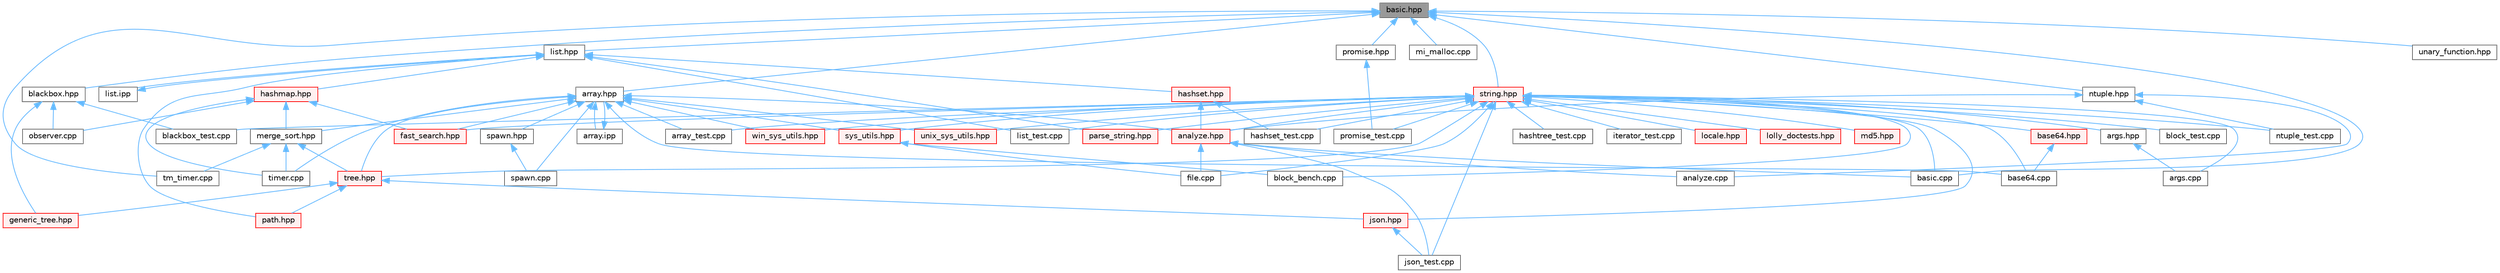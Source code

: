 digraph "basic.hpp"
{
 // LATEX_PDF_SIZE
  bgcolor="transparent";
  edge [fontname=Helvetica,fontsize=10,labelfontname=Helvetica,labelfontsize=10];
  node [fontname=Helvetica,fontsize=10,shape=box,height=0.2,width=0.4];
  Node1 [id="Node000001",label="basic.hpp",height=0.2,width=0.4,color="gray40", fillcolor="grey60", style="filled", fontcolor="black",tooltip=" "];
  Node1 -> Node2 [id="edge1_Node000001_Node000002",dir="back",color="steelblue1",style="solid",tooltip=" "];
  Node2 [id="Node000002",label="array.hpp",height=0.2,width=0.4,color="grey40", fillcolor="white", style="filled",URL="$array_8hpp.html",tooltip=" "];
  Node2 -> Node3 [id="edge2_Node000002_Node000003",dir="back",color="steelblue1",style="solid",tooltip=" "];
  Node3 [id="Node000003",label="analyze.hpp",height=0.2,width=0.4,color="red", fillcolor="#FFF0F0", style="filled",URL="$analyze_8hpp.html",tooltip=" "];
  Node3 -> Node4 [id="edge3_Node000003_Node000004",dir="back",color="steelblue1",style="solid",tooltip=" "];
  Node4 [id="Node000004",label="analyze.cpp",height=0.2,width=0.4,color="grey40", fillcolor="white", style="filled",URL="$analyze_8cpp.html",tooltip=" "];
  Node3 -> Node6 [id="edge4_Node000003_Node000006",dir="back",color="steelblue1",style="solid",tooltip=" "];
  Node6 [id="Node000006",label="basic.cpp",height=0.2,width=0.4,color="grey40", fillcolor="white", style="filled",URL="$basic_8cpp.html",tooltip=" "];
  Node3 -> Node9 [id="edge5_Node000003_Node000009",dir="back",color="steelblue1",style="solid",tooltip=" "];
  Node9 [id="Node000009",label="file.cpp",height=0.2,width=0.4,color="grey40", fillcolor="white", style="filled",URL="$file_8cpp.html",tooltip=" "];
  Node3 -> Node12 [id="edge6_Node000003_Node000012",dir="back",color="steelblue1",style="solid",tooltip=" "];
  Node12 [id="Node000012",label="json_test.cpp",height=0.2,width=0.4,color="grey40", fillcolor="white", style="filled",URL="$json__test_8cpp.html",tooltip=" "];
  Node2 -> Node23 [id="edge7_Node000002_Node000023",dir="back",color="steelblue1",style="solid",tooltip=" "];
  Node23 [id="Node000023",label="array.ipp",height=0.2,width=0.4,color="grey40", fillcolor="white", style="filled",URL="$array_8ipp.html",tooltip=" "];
  Node23 -> Node2 [id="edge8_Node000023_Node000002",dir="back",color="steelblue1",style="solid",tooltip=" "];
  Node2 -> Node24 [id="edge9_Node000002_Node000024",dir="back",color="steelblue1",style="solid",tooltip=" "];
  Node24 [id="Node000024",label="array_test.cpp",height=0.2,width=0.4,color="grey40", fillcolor="white", style="filled",URL="$array__test_8cpp.html",tooltip=" "];
  Node2 -> Node25 [id="edge10_Node000002_Node000025",dir="back",color="steelblue1",style="solid",tooltip=" "];
  Node25 [id="Node000025",label="base64.cpp",height=0.2,width=0.4,color="grey40", fillcolor="white", style="filled",URL="$base64_8cpp.html",tooltip=" "];
  Node2 -> Node26 [id="edge11_Node000002_Node000026",dir="back",color="steelblue1",style="solid",tooltip=" "];
  Node26 [id="Node000026",label="fast_search.hpp",height=0.2,width=0.4,color="red", fillcolor="#FFF0F0", style="filled",URL="$fast__search_8hpp.html",tooltip=" "];
  Node2 -> Node28 [id="edge12_Node000002_Node000028",dir="back",color="steelblue1",style="solid",tooltip=" "];
  Node28 [id="Node000028",label="merge_sort.hpp",height=0.2,width=0.4,color="grey40", fillcolor="white", style="filled",URL="$merge__sort_8hpp.html",tooltip=" "];
  Node28 -> Node29 [id="edge13_Node000028_Node000029",dir="back",color="steelblue1",style="solid",tooltip=" "];
  Node29 [id="Node000029",label="timer.cpp",height=0.2,width=0.4,color="grey40", fillcolor="white", style="filled",URL="$timer_8cpp.html",tooltip=" "];
  Node28 -> Node30 [id="edge14_Node000028_Node000030",dir="back",color="steelblue1",style="solid",tooltip=" "];
  Node30 [id="Node000030",label="tm_timer.cpp",height=0.2,width=0.4,color="grey40", fillcolor="white", style="filled",URL="$tm__timer_8cpp.html",tooltip=" "];
  Node28 -> Node31 [id="edge15_Node000028_Node000031",dir="back",color="steelblue1",style="solid",tooltip=" "];
  Node31 [id="Node000031",label="tree.hpp",height=0.2,width=0.4,color="red", fillcolor="#FFF0F0", style="filled",URL="$tree_8hpp.html",tooltip=" "];
  Node31 -> Node35 [id="edge16_Node000031_Node000035",dir="back",color="steelblue1",style="solid",tooltip=" "];
  Node35 [id="Node000035",label="generic_tree.hpp",height=0.2,width=0.4,color="red", fillcolor="#FFF0F0", style="filled",URL="$generic__tree_8hpp.html",tooltip=" "];
  Node31 -> Node42 [id="edge17_Node000031_Node000042",dir="back",color="steelblue1",style="solid",tooltip=" "];
  Node42 [id="Node000042",label="json.hpp",height=0.2,width=0.4,color="red", fillcolor="#FFF0F0", style="filled",URL="$json_8hpp.html",tooltip=" "];
  Node42 -> Node12 [id="edge18_Node000042_Node000012",dir="back",color="steelblue1",style="solid",tooltip=" "];
  Node31 -> Node43 [id="edge19_Node000031_Node000043",dir="back",color="steelblue1",style="solid",tooltip=" "];
  Node43 [id="Node000043",label="path.hpp",height=0.2,width=0.4,color="red", fillcolor="#FFF0F0", style="filled",URL="$path_8hpp.html",tooltip=" "];
  Node2 -> Node88 [id="edge20_Node000002_Node000088",dir="back",color="steelblue1",style="solid",tooltip=" "];
  Node88 [id="Node000088",label="spawn.cpp",height=0.2,width=0.4,color="grey40", fillcolor="white", style="filled",URL="$spawn_8cpp.html",tooltip=" "];
  Node2 -> Node89 [id="edge21_Node000002_Node000089",dir="back",color="steelblue1",style="solid",tooltip=" "];
  Node89 [id="Node000089",label="spawn.hpp",height=0.2,width=0.4,color="grey40", fillcolor="white", style="filled",URL="$spawn_8hpp.html",tooltip=" "];
  Node89 -> Node88 [id="edge22_Node000089_Node000088",dir="back",color="steelblue1",style="solid",tooltip=" "];
  Node2 -> Node90 [id="edge23_Node000002_Node000090",dir="back",color="steelblue1",style="solid",tooltip=" "];
  Node90 [id="Node000090",label="sys_utils.hpp",height=0.2,width=0.4,color="red", fillcolor="#FFF0F0", style="filled",URL="$sys__utils_8hpp.html",tooltip=" "];
  Node90 -> Node33 [id="edge24_Node000090_Node000033",dir="back",color="steelblue1",style="solid",tooltip=" "];
  Node33 [id="Node000033",label="block_bench.cpp",height=0.2,width=0.4,color="grey40", fillcolor="white", style="filled",URL="$block__bench_8cpp.html",tooltip=" "];
  Node90 -> Node9 [id="edge25_Node000090_Node000009",dir="back",color="steelblue1",style="solid",tooltip=" "];
  Node2 -> Node29 [id="edge26_Node000002_Node000029",dir="back",color="steelblue1",style="solid",tooltip=" "];
  Node2 -> Node31 [id="edge27_Node000002_Node000031",dir="back",color="steelblue1",style="solid",tooltip=" "];
  Node2 -> Node94 [id="edge28_Node000002_Node000094",dir="back",color="steelblue1",style="solid",tooltip=" "];
  Node94 [id="Node000094",label="unix_sys_utils.hpp",height=0.2,width=0.4,color="red", fillcolor="#FFF0F0", style="filled",URL="$unix__sys__utils_8hpp.html",tooltip=" "];
  Node2 -> Node95 [id="edge29_Node000002_Node000095",dir="back",color="steelblue1",style="solid",tooltip=" "];
  Node95 [id="Node000095",label="win_sys_utils.hpp",height=0.2,width=0.4,color="red", fillcolor="#FFF0F0", style="filled",URL="$win__sys__utils_8hpp.html",tooltip=" "];
  Node1 -> Node6 [id="edge30_Node000001_Node000006",dir="back",color="steelblue1",style="solid",tooltip=" "];
  Node1 -> Node96 [id="edge31_Node000001_Node000096",dir="back",color="steelblue1",style="solid",tooltip=" "];
  Node96 [id="Node000096",label="blackbox.hpp",height=0.2,width=0.4,color="grey40", fillcolor="white", style="filled",URL="$blackbox_8hpp.html",tooltip=" "];
  Node96 -> Node64 [id="edge32_Node000096_Node000064",dir="back",color="steelblue1",style="solid",tooltip=" "];
  Node64 [id="Node000064",label="blackbox_test.cpp",height=0.2,width=0.4,color="grey40", fillcolor="white", style="filled",URL="$blackbox__test_8cpp.html",tooltip=" "];
  Node96 -> Node35 [id="edge33_Node000096_Node000035",dir="back",color="steelblue1",style="solid",tooltip=" "];
  Node96 -> Node47 [id="edge34_Node000096_Node000047",dir="back",color="steelblue1",style="solid",tooltip=" "];
  Node47 [id="Node000047",label="observer.cpp",height=0.2,width=0.4,color="grey40", fillcolor="white", style="filled",URL="$observer_8cpp.html",tooltip=" "];
  Node1 -> Node97 [id="edge35_Node000001_Node000097",dir="back",color="steelblue1",style="solid",tooltip=" "];
  Node97 [id="Node000097",label="list.hpp",height=0.2,width=0.4,color="grey40", fillcolor="white", style="filled",URL="$list_8hpp.html",tooltip=" "];
  Node97 -> Node98 [id="edge36_Node000097_Node000098",dir="back",color="steelblue1",style="solid",tooltip=" "];
  Node98 [id="Node000098",label="hashmap.hpp",height=0.2,width=0.4,color="red", fillcolor="#FFF0F0", style="filled",URL="$hashmap_8hpp.html",tooltip=" "];
  Node98 -> Node26 [id="edge37_Node000098_Node000026",dir="back",color="steelblue1",style="solid",tooltip=" "];
  Node98 -> Node28 [id="edge38_Node000098_Node000028",dir="back",color="steelblue1",style="solid",tooltip=" "];
  Node98 -> Node47 [id="edge39_Node000098_Node000047",dir="back",color="steelblue1",style="solid",tooltip=" "];
  Node98 -> Node29 [id="edge40_Node000098_Node000029",dir="back",color="steelblue1",style="solid",tooltip=" "];
  Node97 -> Node110 [id="edge41_Node000097_Node000110",dir="back",color="steelblue1",style="solid",tooltip=" "];
  Node110 [id="Node000110",label="hashset.hpp",height=0.2,width=0.4,color="red", fillcolor="#FFF0F0", style="filled",URL="$hashset_8hpp.html",tooltip=" "];
  Node110 -> Node3 [id="edge42_Node000110_Node000003",dir="back",color="steelblue1",style="solid",tooltip=" "];
  Node110 -> Node68 [id="edge43_Node000110_Node000068",dir="back",color="steelblue1",style="solid",tooltip=" "];
  Node68 [id="Node000068",label="hashset_test.cpp",height=0.2,width=0.4,color="grey40", fillcolor="white", style="filled",URL="$hashset__test_8cpp.html",tooltip=" "];
  Node97 -> Node112 [id="edge44_Node000097_Node000112",dir="back",color="steelblue1",style="solid",tooltip=" "];
  Node112 [id="Node000112",label="list.ipp",height=0.2,width=0.4,color="grey40", fillcolor="white", style="filled",URL="$list_8ipp.html",tooltip=" "];
  Node112 -> Node97 [id="edge45_Node000112_Node000097",dir="back",color="steelblue1",style="solid",tooltip=" "];
  Node97 -> Node71 [id="edge46_Node000097_Node000071",dir="back",color="steelblue1",style="solid",tooltip=" "];
  Node71 [id="Node000071",label="list_test.cpp",height=0.2,width=0.4,color="grey40", fillcolor="white", style="filled",URL="$list__test_8cpp.html",tooltip=" "];
  Node97 -> Node113 [id="edge47_Node000097_Node000113",dir="back",color="steelblue1",style="solid",tooltip=" "];
  Node113 [id="Node000113",label="parse_string.hpp",height=0.2,width=0.4,color="red", fillcolor="#FFF0F0", style="filled",URL="$parse__string_8hpp.html",tooltip=" "];
  Node97 -> Node43 [id="edge48_Node000097_Node000043",dir="back",color="steelblue1",style="solid",tooltip=" "];
  Node1 -> Node114 [id="edge49_Node000001_Node000114",dir="back",color="steelblue1",style="solid",tooltip=" "];
  Node114 [id="Node000114",label="mi_malloc.cpp",height=0.2,width=0.4,color="grey40", fillcolor="white", style="filled",URL="$mi__malloc_8cpp.html",tooltip=" "];
  Node1 -> Node115 [id="edge50_Node000001_Node000115",dir="back",color="steelblue1",style="solid",tooltip=" "];
  Node115 [id="Node000115",label="ntuple.hpp",height=0.2,width=0.4,color="grey40", fillcolor="white", style="filled",URL="$ntuple_8hpp.html",tooltip=" "];
  Node115 -> Node4 [id="edge51_Node000115_Node000004",dir="back",color="steelblue1",style="solid",tooltip=" "];
  Node115 -> Node3 [id="edge52_Node000115_Node000003",dir="back",color="steelblue1",style="solid",tooltip=" "];
  Node115 -> Node72 [id="edge53_Node000115_Node000072",dir="back",color="steelblue1",style="solid",tooltip=" "];
  Node72 [id="Node000072",label="ntuple_test.cpp",height=0.2,width=0.4,color="grey40", fillcolor="white", style="filled",URL="$ntuple__test_8cpp.html",tooltip=" "];
  Node1 -> Node116 [id="edge54_Node000001_Node000116",dir="back",color="steelblue1",style="solid",tooltip=" "];
  Node116 [id="Node000116",label="promise.hpp",height=0.2,width=0.4,color="grey40", fillcolor="white", style="filled",URL="$promise_8hpp.html",tooltip=" "];
  Node116 -> Node75 [id="edge55_Node000116_Node000075",dir="back",color="steelblue1",style="solid",tooltip=" "];
  Node75 [id="Node000075",label="promise_test.cpp",height=0.2,width=0.4,color="grey40", fillcolor="white", style="filled",URL="$promise__test_8cpp.html",tooltip=" "];
  Node1 -> Node117 [id="edge56_Node000001_Node000117",dir="back",color="steelblue1",style="solid",tooltip=" "];
  Node117 [id="Node000117",label="string.hpp",height=0.2,width=0.4,color="red", fillcolor="#FFF0F0", style="filled",URL="$string_8hpp.html",tooltip=" "];
  Node117 -> Node3 [id="edge57_Node000117_Node000003",dir="back",color="steelblue1",style="solid",tooltip=" "];
  Node117 -> Node118 [id="edge58_Node000117_Node000118",dir="back",color="steelblue1",style="solid",tooltip=" "];
  Node118 [id="Node000118",label="args.cpp",height=0.2,width=0.4,color="grey40", fillcolor="white", style="filled",URL="$args_8cpp.html",tooltip=" "];
  Node117 -> Node119 [id="edge59_Node000117_Node000119",dir="back",color="steelblue1",style="solid",tooltip=" "];
  Node119 [id="Node000119",label="args.hpp",height=0.2,width=0.4,color="grey40", fillcolor="white", style="filled",URL="$args_8hpp.html",tooltip=" "];
  Node119 -> Node118 [id="edge60_Node000119_Node000118",dir="back",color="steelblue1",style="solid",tooltip=" "];
  Node117 -> Node24 [id="edge61_Node000117_Node000024",dir="back",color="steelblue1",style="solid",tooltip=" "];
  Node117 -> Node25 [id="edge62_Node000117_Node000025",dir="back",color="steelblue1",style="solid",tooltip=" "];
  Node117 -> Node120 [id="edge63_Node000117_Node000120",dir="back",color="steelblue1",style="solid",tooltip=" "];
  Node120 [id="Node000120",label="base64.hpp",height=0.2,width=0.4,color="red", fillcolor="#FFF0F0", style="filled",URL="$base64_8hpp.html",tooltip=" "];
  Node120 -> Node25 [id="edge64_Node000120_Node000025",dir="back",color="steelblue1",style="solid",tooltip=" "];
  Node117 -> Node6 [id="edge65_Node000117_Node000006",dir="back",color="steelblue1",style="solid",tooltip=" "];
  Node117 -> Node64 [id="edge66_Node000117_Node000064",dir="back",color="steelblue1",style="solid",tooltip=" "];
  Node117 -> Node33 [id="edge67_Node000117_Node000033",dir="back",color="steelblue1",style="solid",tooltip=" "];
  Node117 -> Node34 [id="edge68_Node000117_Node000034",dir="back",color="steelblue1",style="solid",tooltip=" "];
  Node34 [id="Node000034",label="block_test.cpp",height=0.2,width=0.4,color="grey40", fillcolor="white", style="filled",URL="$block__test_8cpp.html",tooltip=" "];
  Node117 -> Node26 [id="edge69_Node000117_Node000026",dir="back",color="steelblue1",style="solid",tooltip=" "];
  Node117 -> Node9 [id="edge70_Node000117_Node000009",dir="back",color="steelblue1",style="solid",tooltip=" "];
  Node117 -> Node68 [id="edge71_Node000117_Node000068",dir="back",color="steelblue1",style="solid",tooltip=" "];
  Node117 -> Node69 [id="edge72_Node000117_Node000069",dir="back",color="steelblue1",style="solid",tooltip=" "];
  Node69 [id="Node000069",label="hashtree_test.cpp",height=0.2,width=0.4,color="grey40", fillcolor="white", style="filled",URL="$hashtree__test_8cpp.html",tooltip=" "];
  Node117 -> Node70 [id="edge73_Node000117_Node000070",dir="back",color="steelblue1",style="solid",tooltip=" "];
  Node70 [id="Node000070",label="iterator_test.cpp",height=0.2,width=0.4,color="grey40", fillcolor="white", style="filled",URL="$iterator__test_8cpp.html",tooltip=" "];
  Node117 -> Node42 [id="edge74_Node000117_Node000042",dir="back",color="steelblue1",style="solid",tooltip=" "];
  Node117 -> Node12 [id="edge75_Node000117_Node000012",dir="back",color="steelblue1",style="solid",tooltip=" "];
  Node117 -> Node71 [id="edge76_Node000117_Node000071",dir="back",color="steelblue1",style="solid",tooltip=" "];
  Node117 -> Node121 [id="edge77_Node000117_Node000121",dir="back",color="steelblue1",style="solid",tooltip=" "];
  Node121 [id="Node000121",label="locale.hpp",height=0.2,width=0.4,color="red", fillcolor="#FFF0F0", style="filled",URL="$locale_8hpp.html",tooltip=" "];
  Node117 -> Node61 [id="edge78_Node000117_Node000061",dir="back",color="steelblue1",style="solid",tooltip=" "];
  Node61 [id="Node000061",label="lolly_doctests.hpp",height=0.2,width=0.4,color="red", fillcolor="#FFF0F0", style="filled",URL="$lolly__doctests_8hpp.html",tooltip=" "];
  Node117 -> Node84 [id="edge79_Node000117_Node000084",dir="back",color="steelblue1",style="solid",tooltip=" "];
  Node84 [id="Node000084",label="md5.hpp",height=0.2,width=0.4,color="red", fillcolor="#FFF0F0", style="filled",URL="$md5_8hpp.html",tooltip=" "];
  Node117 -> Node72 [id="edge80_Node000117_Node000072",dir="back",color="steelblue1",style="solid",tooltip=" "];
  Node117 -> Node113 [id="edge81_Node000117_Node000113",dir="back",color="steelblue1",style="solid",tooltip=" "];
  Node117 -> Node75 [id="edge82_Node000117_Node000075",dir="back",color="steelblue1",style="solid",tooltip=" "];
  Node117 -> Node90 [id="edge83_Node000117_Node000090",dir="back",color="steelblue1",style="solid",tooltip=" "];
  Node117 -> Node31 [id="edge84_Node000117_Node000031",dir="back",color="steelblue1",style="solid",tooltip=" "];
  Node117 -> Node94 [id="edge85_Node000117_Node000094",dir="back",color="steelblue1",style="solid",tooltip=" "];
  Node117 -> Node95 [id="edge86_Node000117_Node000095",dir="back",color="steelblue1",style="solid",tooltip=" "];
  Node1 -> Node30 [id="edge87_Node000001_Node000030",dir="back",color="steelblue1",style="solid",tooltip=" "];
  Node1 -> Node133 [id="edge88_Node000001_Node000133",dir="back",color="steelblue1",style="solid",tooltip=" "];
  Node133 [id="Node000133",label="unary_function.hpp",height=0.2,width=0.4,color="grey40", fillcolor="white", style="filled",URL="$unary__function_8hpp.html",tooltip=" "];
}
